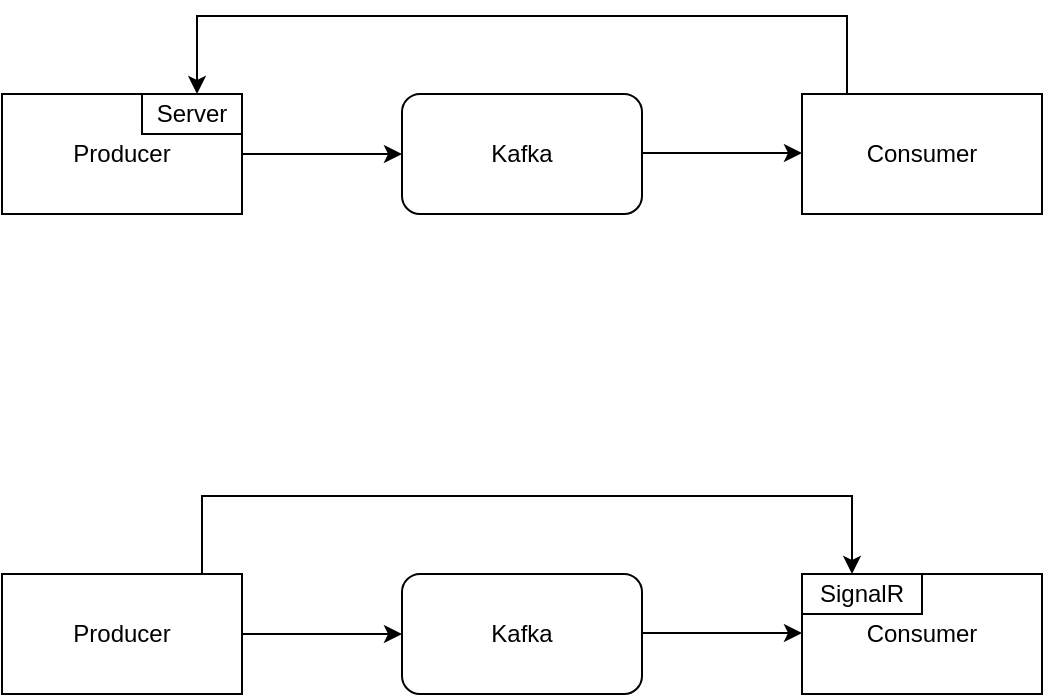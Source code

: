 <mxfile version="24.3.0" type="device">
  <diagram name="Side-1" id="_7Oda1We0hT6efLAMTpp">
    <mxGraphModel dx="792" dy="1113" grid="1" gridSize="10" guides="1" tooltips="1" connect="1" arrows="1" fold="1" page="1" pageScale="1" pageWidth="827" pageHeight="1169" math="0" shadow="0">
      <root>
        <mxCell id="0" />
        <mxCell id="1" parent="0" />
        <mxCell id="KXnFHeIcyHqaDKmzIEUa-1" value="Kafka" style="rounded=1;whiteSpace=wrap;html=1;" vertex="1" parent="1">
          <mxGeometry x="360" y="240" width="120" height="60" as="geometry" />
        </mxCell>
        <mxCell id="KXnFHeIcyHqaDKmzIEUa-3" value="Consumer" style="rounded=0;whiteSpace=wrap;html=1;" vertex="1" parent="1">
          <mxGeometry x="560" y="240" width="120" height="60" as="geometry" />
        </mxCell>
        <mxCell id="KXnFHeIcyHqaDKmzIEUa-4" value="Producer" style="rounded=0;whiteSpace=wrap;html=1;" vertex="1" parent="1">
          <mxGeometry x="160" y="240" width="120" height="60" as="geometry" />
        </mxCell>
        <mxCell id="KXnFHeIcyHqaDKmzIEUa-5" value="" style="endArrow=classic;startArrow=none;html=1;rounded=0;exitX=1;exitY=0.5;exitDx=0;exitDy=0;entryX=0;entryY=0.5;entryDx=0;entryDy=0;startFill=0;" edge="1" parent="1" source="KXnFHeIcyHqaDKmzIEUa-4" target="KXnFHeIcyHqaDKmzIEUa-1">
          <mxGeometry width="50" height="50" relative="1" as="geometry">
            <mxPoint x="380" y="430" as="sourcePoint" />
            <mxPoint x="430" y="380" as="targetPoint" />
          </mxGeometry>
        </mxCell>
        <mxCell id="KXnFHeIcyHqaDKmzIEUa-6" value="" style="endArrow=classic;startArrow=none;html=1;rounded=0;exitX=1;exitY=0.5;exitDx=0;exitDy=0;entryX=0;entryY=0.5;entryDx=0;entryDy=0;startFill=0;" edge="1" parent="1">
          <mxGeometry width="50" height="50" relative="1" as="geometry">
            <mxPoint x="480" y="269.5" as="sourcePoint" />
            <mxPoint x="560" y="269.5" as="targetPoint" />
            <Array as="points">
              <mxPoint x="530" y="269.5" />
            </Array>
          </mxGeometry>
        </mxCell>
        <mxCell id="KXnFHeIcyHqaDKmzIEUa-8" value="Kafka" style="rounded=1;whiteSpace=wrap;html=1;" vertex="1" parent="1">
          <mxGeometry x="360" y="480" width="120" height="60" as="geometry" />
        </mxCell>
        <mxCell id="KXnFHeIcyHqaDKmzIEUa-9" value="Consumer" style="rounded=0;whiteSpace=wrap;html=1;" vertex="1" parent="1">
          <mxGeometry x="560" y="480" width="120" height="60" as="geometry" />
        </mxCell>
        <mxCell id="KXnFHeIcyHqaDKmzIEUa-10" value="Producer" style="rounded=0;whiteSpace=wrap;html=1;" vertex="1" parent="1">
          <mxGeometry x="160" y="480" width="120" height="60" as="geometry" />
        </mxCell>
        <mxCell id="KXnFHeIcyHqaDKmzIEUa-11" value="" style="endArrow=classic;startArrow=none;html=1;rounded=0;exitX=1;exitY=0.5;exitDx=0;exitDy=0;entryX=0;entryY=0.5;entryDx=0;entryDy=0;startFill=0;" edge="1" parent="1" source="KXnFHeIcyHqaDKmzIEUa-10" target="KXnFHeIcyHqaDKmzIEUa-8">
          <mxGeometry width="50" height="50" relative="1" as="geometry">
            <mxPoint x="380" y="670" as="sourcePoint" />
            <mxPoint x="430" y="620" as="targetPoint" />
          </mxGeometry>
        </mxCell>
        <mxCell id="KXnFHeIcyHqaDKmzIEUa-12" value="" style="endArrow=classic;startArrow=none;html=1;rounded=0;exitX=1;exitY=0.5;exitDx=0;exitDy=0;entryX=0;entryY=0.5;entryDx=0;entryDy=0;startFill=0;" edge="1" parent="1">
          <mxGeometry width="50" height="50" relative="1" as="geometry">
            <mxPoint x="480" y="509.5" as="sourcePoint" />
            <mxPoint x="560" y="509.5" as="targetPoint" />
            <Array as="points">
              <mxPoint x="530" y="509.5" />
            </Array>
          </mxGeometry>
        </mxCell>
        <mxCell id="KXnFHeIcyHqaDKmzIEUa-13" value="SignalR" style="rounded=0;whiteSpace=wrap;html=1;" vertex="1" parent="1">
          <mxGeometry x="560" y="480" width="60" height="20" as="geometry" />
        </mxCell>
        <mxCell id="KXnFHeIcyHqaDKmzIEUa-14" value="" style="endArrow=classic;html=1;rounded=0;exitX=0.75;exitY=0;exitDx=0;exitDy=0;entryX=0.25;entryY=0;entryDx=0;entryDy=0;startArrow=none;startFill=0;endFill=1;" edge="1" parent="1">
          <mxGeometry width="50" height="50" relative="1" as="geometry">
            <mxPoint x="260" y="480" as="sourcePoint" />
            <mxPoint x="585" y="480" as="targetPoint" />
            <Array as="points">
              <mxPoint x="260" y="441" />
              <mxPoint x="585" y="441" />
            </Array>
          </mxGeometry>
        </mxCell>
        <mxCell id="KXnFHeIcyHqaDKmzIEUa-15" value="" style="endArrow=none;html=1;rounded=0;exitX=0.75;exitY=0;exitDx=0;exitDy=0;entryX=0.25;entryY=0;entryDx=0;entryDy=0;startArrow=classic;startFill=1;endFill=0;" edge="1" parent="1">
          <mxGeometry width="50" height="50" relative="1" as="geometry">
            <mxPoint x="257.5" y="240" as="sourcePoint" />
            <mxPoint x="582.5" y="240" as="targetPoint" />
            <Array as="points">
              <mxPoint x="257.5" y="201" />
              <mxPoint x="582.5" y="201" />
            </Array>
          </mxGeometry>
        </mxCell>
        <mxCell id="KXnFHeIcyHqaDKmzIEUa-17" value="Server" style="rounded=0;whiteSpace=wrap;html=1;" vertex="1" parent="1">
          <mxGeometry x="230" y="240" width="50" height="20" as="geometry" />
        </mxCell>
      </root>
    </mxGraphModel>
  </diagram>
</mxfile>
